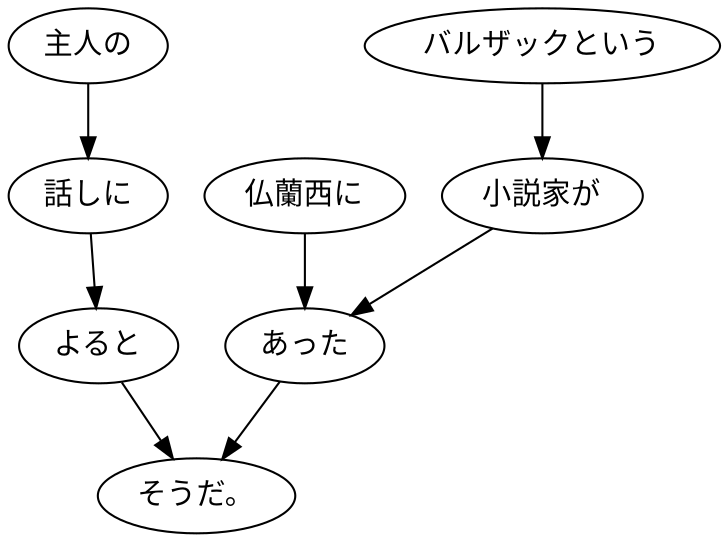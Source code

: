 digraph graph548 {
	node0 [label="主人の"];
	node1 [label="話しに"];
	node2 [label="よると"];
	node3 [label="仏蘭西に"];
	node4 [label="バルザックという"];
	node5 [label="小説家が"];
	node6 [label="あった"];
	node7 [label="そうだ。"];
	node0 -> node1;
	node1 -> node2;
	node2 -> node7;
	node3 -> node6;
	node4 -> node5;
	node5 -> node6;
	node6 -> node7;
}
